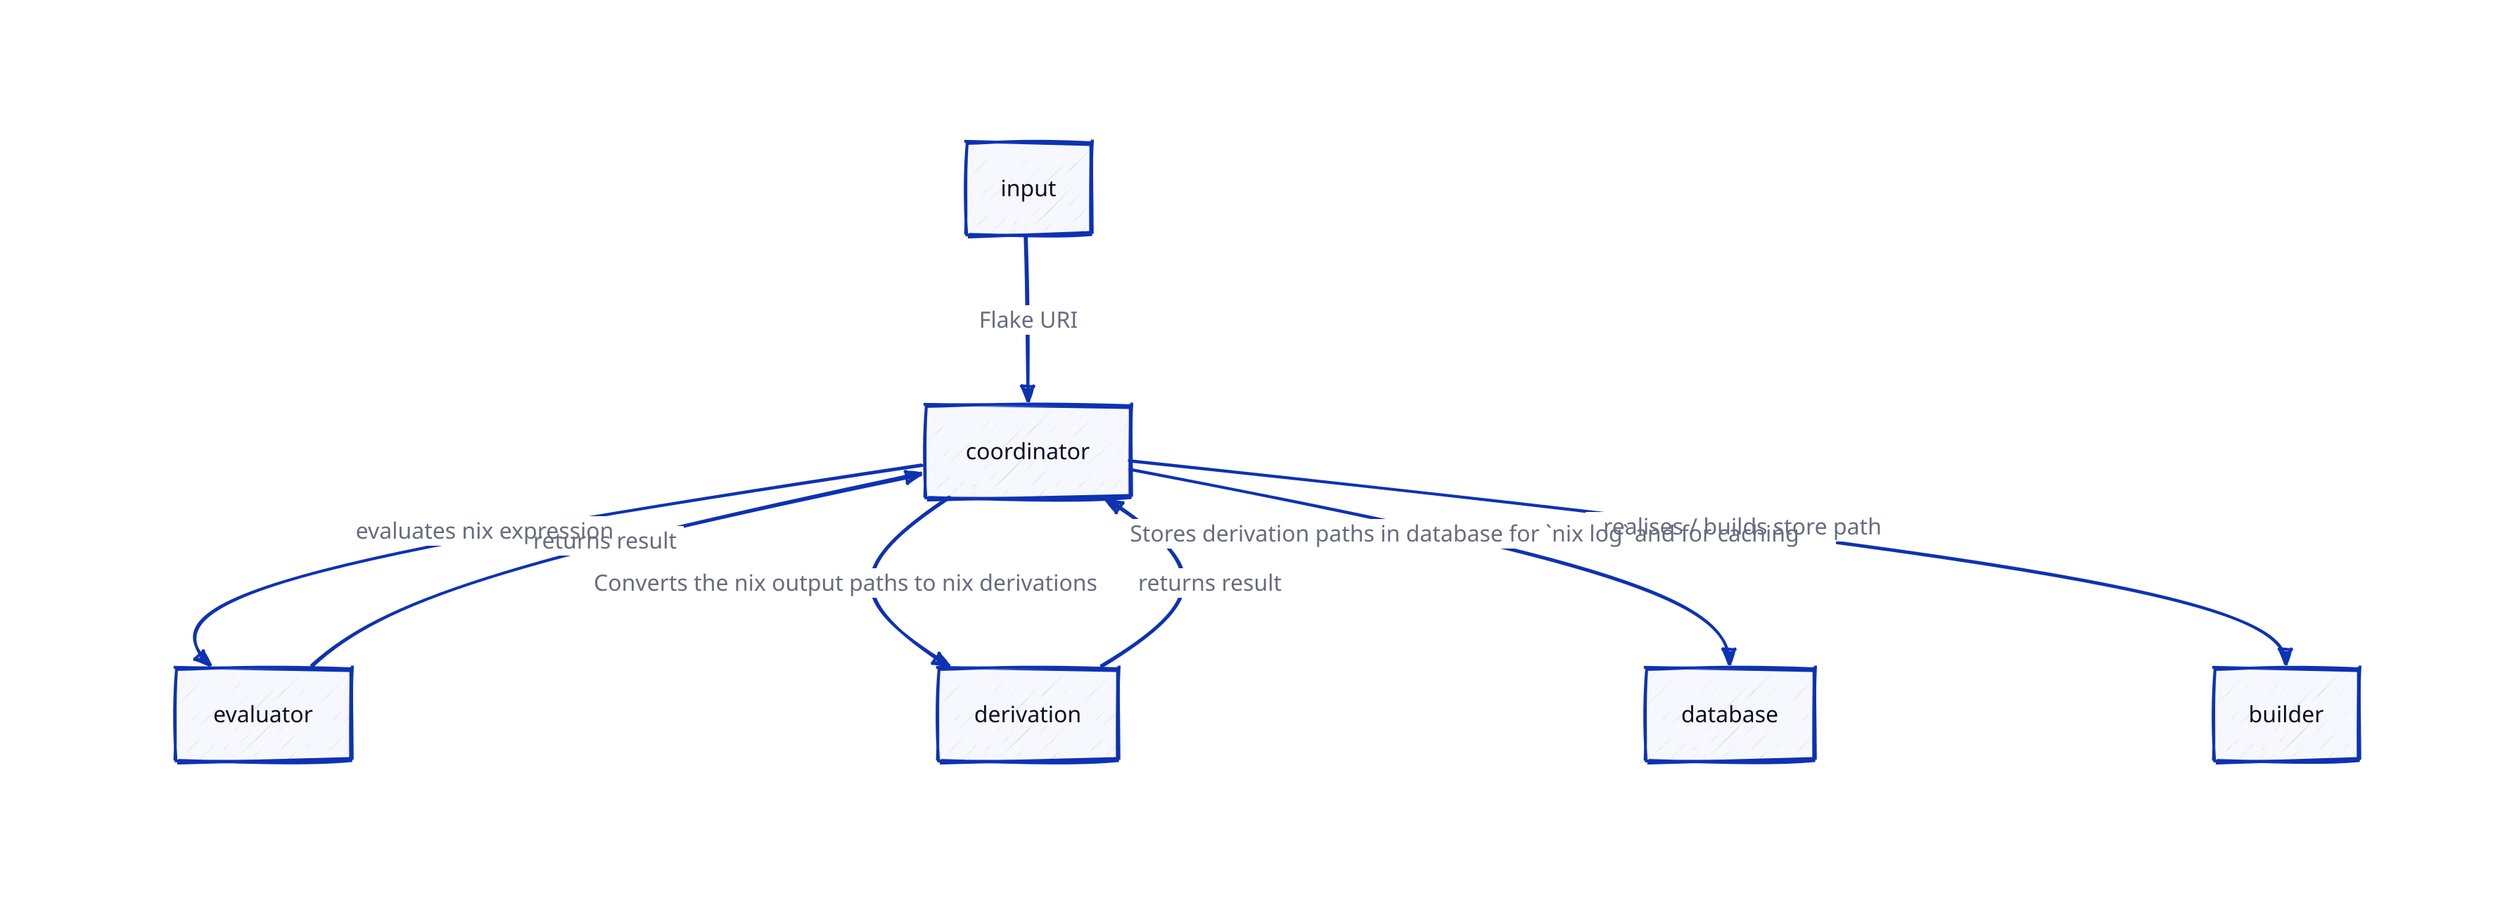 vars: {
	d2-config: {
		layout-engine: elk
		theme-id: 200
		center: true
		sketch: true
	}
}

coordinator

evaluator

builder

input -> coordinator: Flake URI

database

coordinator -> evaluator: evaluates nix expression
evaluator -> coordinator: returns result
coordinator -> derivation: Converts the nix output paths to nix derivations
derivation -> coordinator: returns result
coordinator -> database: Stores derivation paths in database for `nix log` and for caching
coordinator -> builder: realises / builds store path
